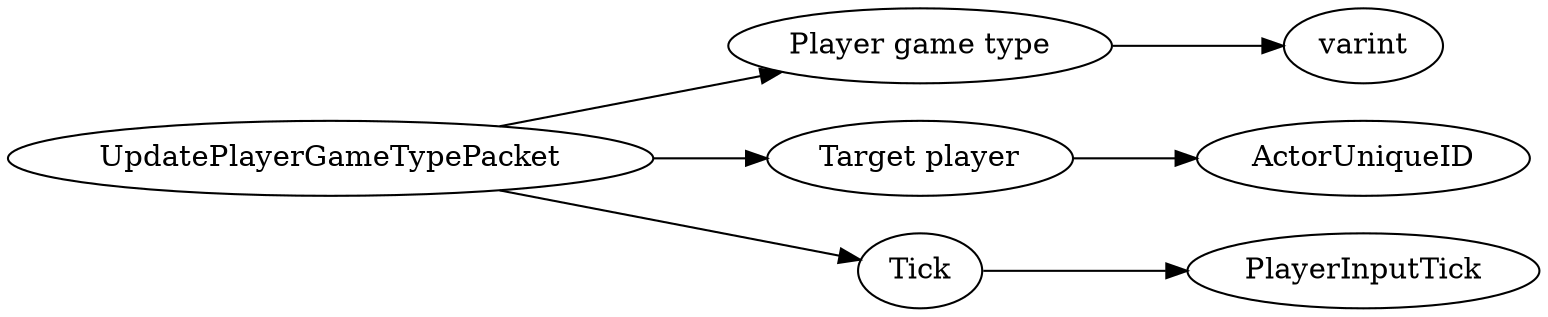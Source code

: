 digraph "UpdatePlayerGameTypePacket" {
rankdir = LR
0
0 -> 1
1 -> 2
0 -> 3
3 -> 4
0 -> 5
5 -> 6

0 [label="UpdatePlayerGameTypePacket",comment="name: \"UpdatePlayerGameTypePacket\", typeName: \"\", id: 0, branchId: 151, recurseId: -1, attributes: 0, notes: \"\""];
1 [label="Player game type",comment="name: \"Player game type\", typeName: \"\", id: 1, branchId: 0, recurseId: -1, attributes: 0, notes: \"\""];
2 [label="varint",comment="name: \"varint\", typeName: \"\", id: 2, branchId: 0, recurseId: -1, attributes: 512, notes: \"\""];
3 [label="Target player",comment="name: \"Target player\", typeName: \"ActorUniqueID\", id: 3, branchId: 0, recurseId: -1, attributes: 256, notes: \"\""];
4 [label="ActorUniqueID",comment="name: \"ActorUniqueID\", typeName: \"\", id: 4, branchId: 0, recurseId: -1, attributes: 512, notes: \"\""];
5 [label="Tick",comment="name: \"Tick\", typeName: \"PlayerInputTick\", id: 5, branchId: 0, recurseId: -1, attributes: 256, notes: \"Most relevant to supply for transitioning into and out of spectator while in motion\""];
6 [label="PlayerInputTick",comment="name: \"PlayerInputTick\", typeName: \"\", id: 6, branchId: 0, recurseId: -1, attributes: 512, notes: \"\""];
{ rank = max;2;4;6}

}
